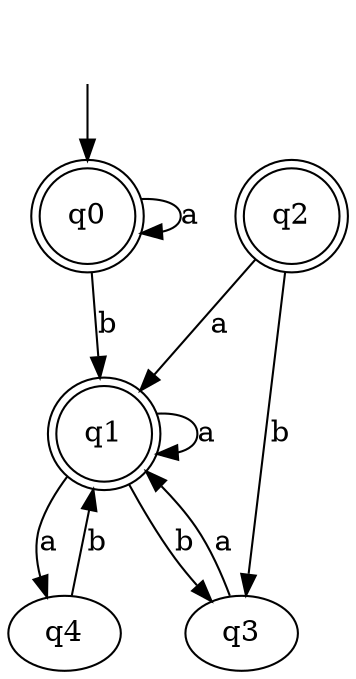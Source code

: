 digraph {
	start [style = "invis"]
	start -> "q0"
	"q0" [shape=doublecircle]
	"q0" -> "q0"
[label = "a"]	"q1" [shape=doublecircle]
	"q0" -> "q1"
[label = "b"]	"q4"
	"q1" -> "q4"
[label = "a"]	"q1" -> "q1"
[label = "a"]	"q3"
	"q1" -> "q3"
[label = "b"]	"q4" -> "q1"
[label = "b"]	"q2" [shape=doublecircle]
	"q2" -> "q1"
[label = "a"]	"q2" -> "q3"
[label = "b"]	"q3" -> "q1"
[label = "a"]}